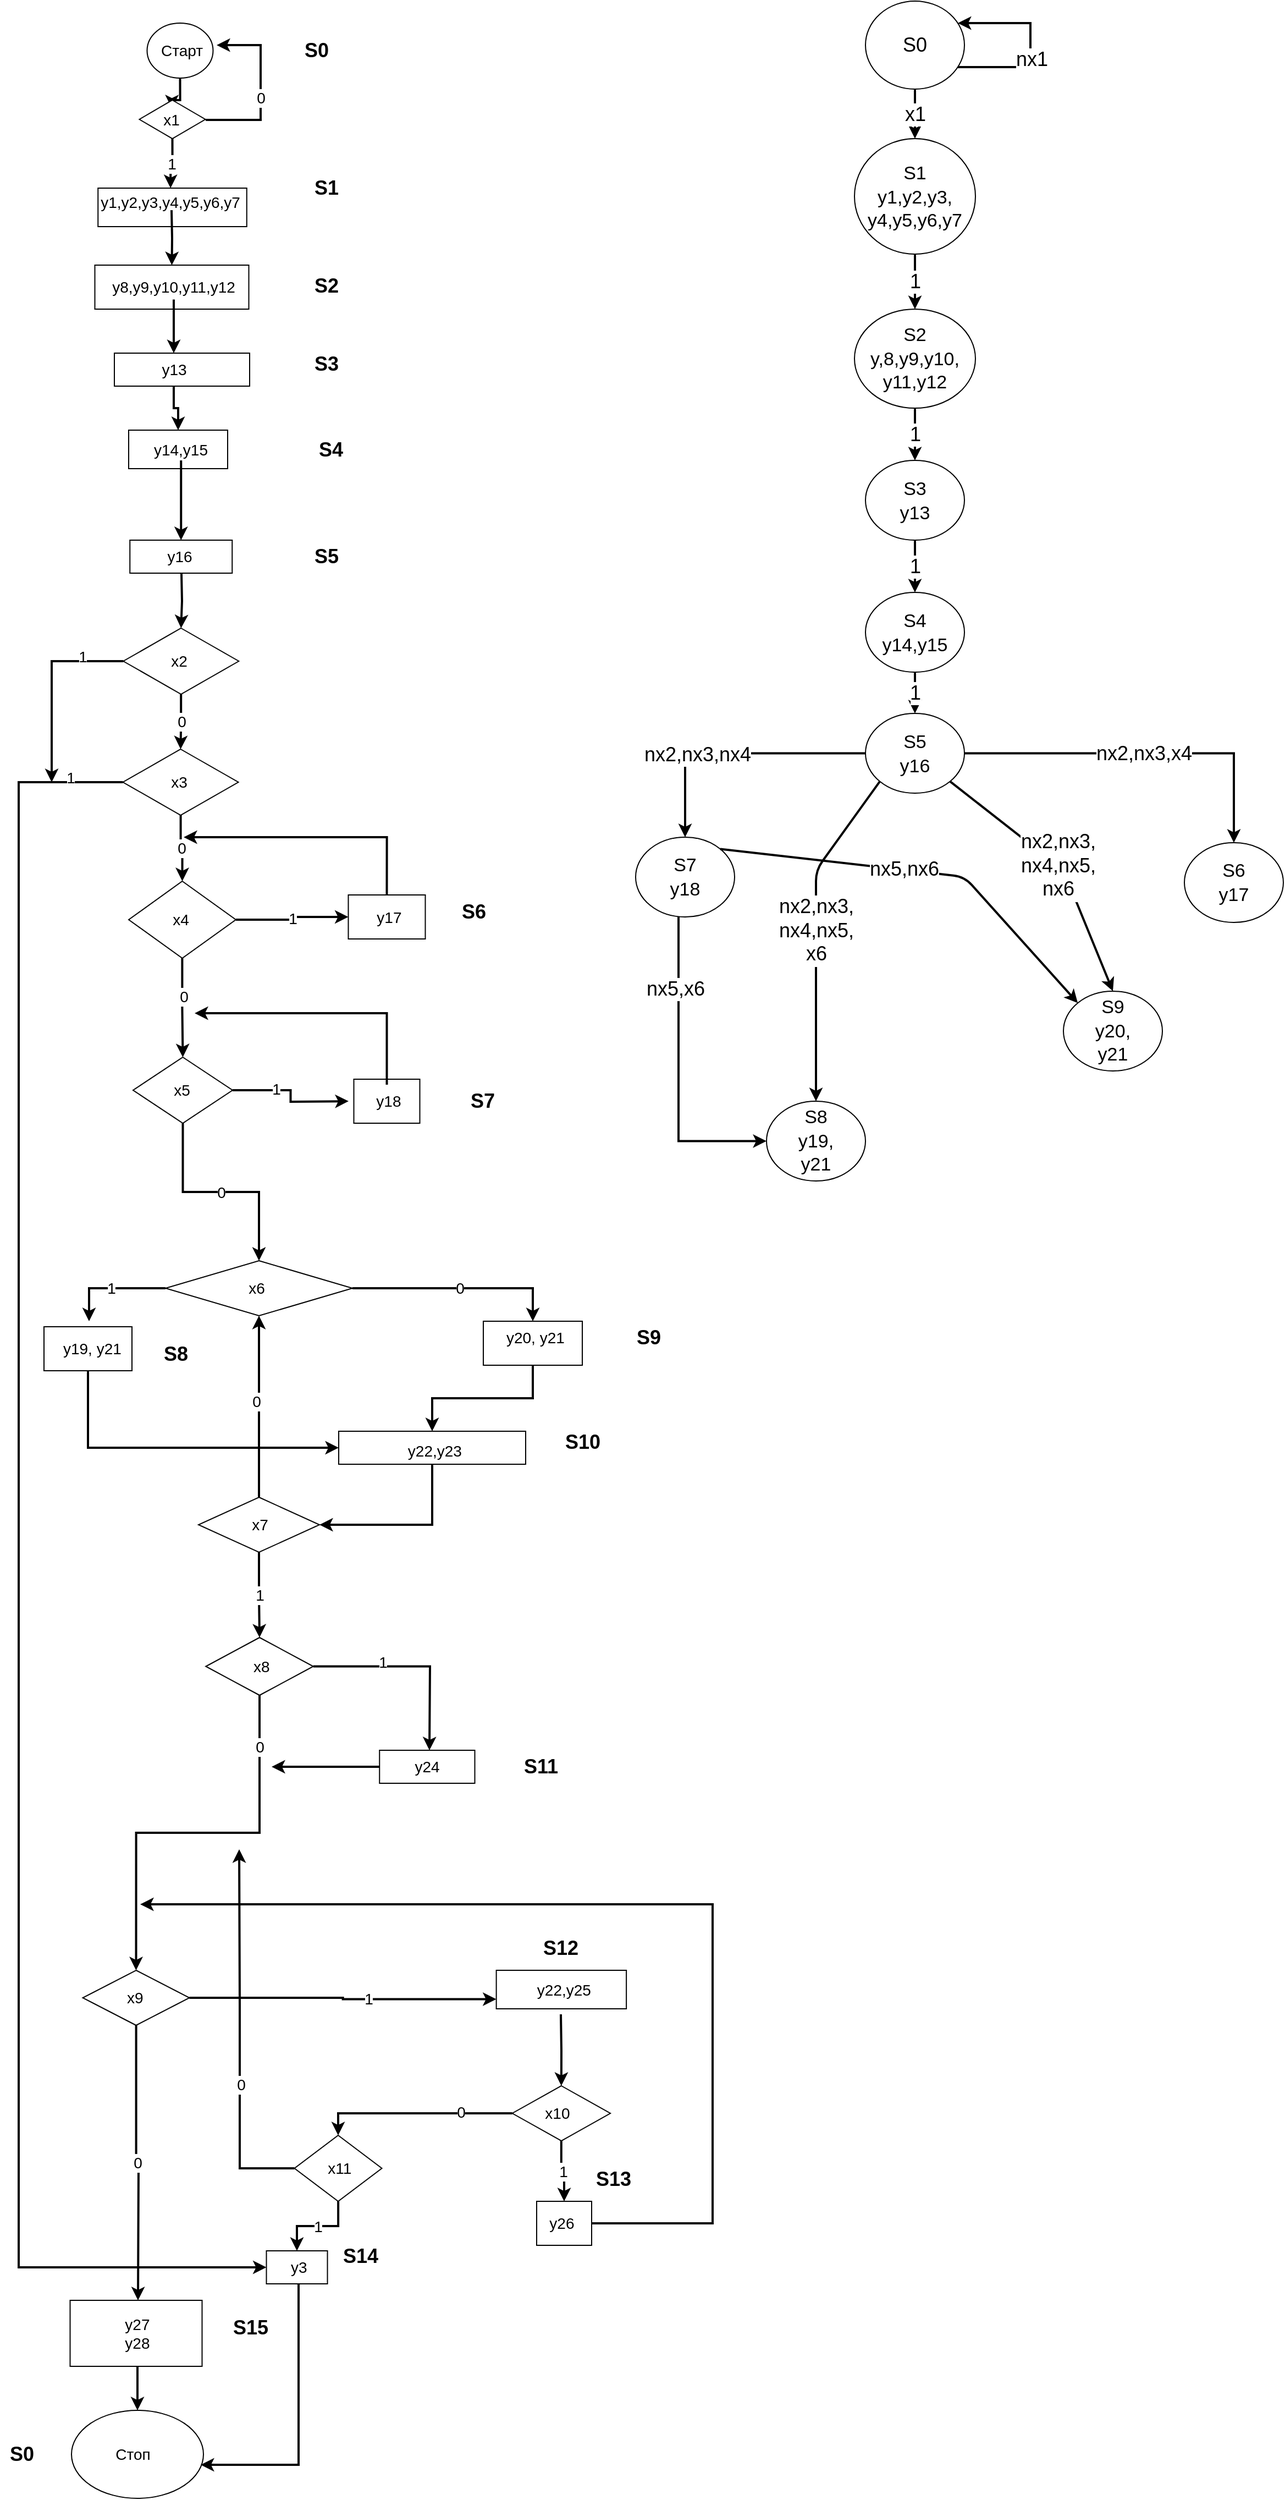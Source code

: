 <mxfile version="14.6.1" type="github">
  <diagram id="zbbxKpmFPXRotywaH2ZZ" name="Page-1">
    <mxGraphModel dx="211" dy="548" grid="1" gridSize="10" guides="1" tooltips="1" connect="1" arrows="1" fold="1" page="1" pageScale="1" pageWidth="827" pageHeight="1169" math="0" shadow="0">
      <root>
        <mxCell id="0" />
        <mxCell id="1" parent="0" />
        <mxCell id="GymtlJ1bWgmLlcIZqW-J-434" style="edgeStyle=orthogonalEdgeStyle;rounded=0;orthogonalLoop=1;jettySize=auto;html=1;entryX=0.5;entryY=0;entryDx=0;entryDy=0;fontSize=18;strokeWidth=2;" edge="1" parent="1" source="GymtlJ1bWgmLlcIZqW-J-256" target="GymtlJ1bWgmLlcIZqW-J-261">
          <mxGeometry relative="1" as="geometry" />
        </mxCell>
        <mxCell id="GymtlJ1bWgmLlcIZqW-J-256" value="" style="ellipse;whiteSpace=wrap;html=1;fontSize=14;" vertex="1" parent="1">
          <mxGeometry x="1166.75" y="20" width="60" height="50" as="geometry" />
        </mxCell>
        <mxCell id="GymtlJ1bWgmLlcIZqW-J-257" value="Старт" style="text;html=1;strokeColor=none;fillColor=none;align=center;verticalAlign=middle;whiteSpace=wrap;rounded=0;fontSize=14;" vertex="1" parent="1">
          <mxGeometry x="1170.25" y="37.5" width="57" height="15" as="geometry" />
        </mxCell>
        <mxCell id="GymtlJ1bWgmLlcIZqW-J-259" value="" style="rhombus;whiteSpace=wrap;html=1;fontSize=14;" vertex="1" parent="1">
          <mxGeometry x="1159.75" y="90" width="60" height="35" as="geometry" />
        </mxCell>
        <mxCell id="GymtlJ1bWgmLlcIZqW-J-385" style="edgeStyle=orthogonalEdgeStyle;rounded=0;orthogonalLoop=1;jettySize=auto;html=1;strokeWidth=2;fontSize=14;" edge="1" parent="1">
          <mxGeometry relative="1" as="geometry">
            <mxPoint x="1230" y="40" as="targetPoint" />
            <mxPoint x="1220" y="108" as="sourcePoint" />
            <Array as="points">
              <mxPoint x="1270" y="108" />
              <mxPoint x="1270" y="40" />
            </Array>
          </mxGeometry>
        </mxCell>
        <mxCell id="GymtlJ1bWgmLlcIZqW-J-387" value="0" style="edgeLabel;html=1;align=center;verticalAlign=middle;resizable=0;points=[];fontSize=14;" vertex="1" connectable="0" parent="GymtlJ1bWgmLlcIZqW-J-385">
          <mxGeometry x="-0.106" relative="1" as="geometry">
            <mxPoint as="offset" />
          </mxGeometry>
        </mxCell>
        <mxCell id="GymtlJ1bWgmLlcIZqW-J-386" value="1" style="edgeStyle=orthogonalEdgeStyle;rounded=0;orthogonalLoop=1;jettySize=auto;html=1;strokeWidth=2;exitX=0.5;exitY=1;exitDx=0;exitDy=0;fontSize=14;" edge="1" parent="1" source="GymtlJ1bWgmLlcIZqW-J-259" target="GymtlJ1bWgmLlcIZqW-J-263">
          <mxGeometry relative="1" as="geometry">
            <mxPoint x="1190" y="130" as="sourcePoint" />
          </mxGeometry>
        </mxCell>
        <mxCell id="GymtlJ1bWgmLlcIZqW-J-261" value="x1" style="text;html=1;strokeColor=none;fillColor=none;align=center;verticalAlign=middle;whiteSpace=wrap;rounded=0;fontSize=14;" vertex="1" parent="1">
          <mxGeometry x="1169.25" y="97.5" width="40" height="20" as="geometry" />
        </mxCell>
        <mxCell id="GymtlJ1bWgmLlcIZqW-J-262" value="" style="rounded=0;whiteSpace=wrap;html=1;fontSize=14;" vertex="1" parent="1">
          <mxGeometry x="1122.13" y="170" width="135.25" height="35" as="geometry" />
        </mxCell>
        <mxCell id="GymtlJ1bWgmLlcIZqW-J-389" style="edgeStyle=orthogonalEdgeStyle;rounded=0;orthogonalLoop=1;jettySize=auto;html=1;entryX=0.5;entryY=0;entryDx=0;entryDy=0;fontSize=14;strokeWidth=2;" edge="1" parent="1" target="GymtlJ1bWgmLlcIZqW-J-265">
          <mxGeometry relative="1" as="geometry">
            <mxPoint x="1189" y="190" as="sourcePoint" />
          </mxGeometry>
        </mxCell>
        <mxCell id="GymtlJ1bWgmLlcIZqW-J-263" value="y1,y2,y3,y4,y5,y6,y7" style="text;html=1;strokeColor=none;fillColor=none;align=center;verticalAlign=middle;whiteSpace=wrap;rounded=0;fontSize=14;" vertex="1" parent="1">
          <mxGeometry x="1129.13" y="170" width="118" height="25" as="geometry" />
        </mxCell>
        <mxCell id="GymtlJ1bWgmLlcIZqW-J-265" value="" style="rounded=0;whiteSpace=wrap;html=1;fontSize=14;" vertex="1" parent="1">
          <mxGeometry x="1119.25" y="240" width="140" height="40" as="geometry" />
        </mxCell>
        <mxCell id="GymtlJ1bWgmLlcIZqW-J-397" style="edgeStyle=orthogonalEdgeStyle;rounded=0;orthogonalLoop=1;jettySize=auto;html=1;entryX=0.5;entryY=0;entryDx=0;entryDy=0;fontSize=14;strokeWidth=2;" edge="1" parent="1" source="GymtlJ1bWgmLlcIZqW-J-266" target="GymtlJ1bWgmLlcIZqW-J-269">
          <mxGeometry relative="1" as="geometry" />
        </mxCell>
        <mxCell id="GymtlJ1bWgmLlcIZqW-J-266" value="y8,y9,y10,y11,y12" style="text;html=1;strokeColor=none;fillColor=none;align=center;verticalAlign=middle;whiteSpace=wrap;rounded=0;fontSize=14;" vertex="1" parent="1">
          <mxGeometry x="1141" y="248.75" width="100" height="22.5" as="geometry" />
        </mxCell>
        <mxCell id="GymtlJ1bWgmLlcIZqW-J-268" value="" style="rounded=0;whiteSpace=wrap;html=1;fontSize=14;" vertex="1" parent="1">
          <mxGeometry x="1137" y="320" width="123" height="30" as="geometry" />
        </mxCell>
        <mxCell id="GymtlJ1bWgmLlcIZqW-J-392" style="edgeStyle=orthogonalEdgeStyle;rounded=0;orthogonalLoop=1;jettySize=auto;html=1;entryX=0.5;entryY=0;entryDx=0;entryDy=0;fontSize=14;strokeWidth=2;exitX=0.5;exitY=1;exitDx=0;exitDy=0;" edge="1" parent="1" source="GymtlJ1bWgmLlcIZqW-J-269" target="GymtlJ1bWgmLlcIZqW-J-272">
          <mxGeometry relative="1" as="geometry" />
        </mxCell>
        <mxCell id="GymtlJ1bWgmLlcIZqW-J-269" value="y13" style="text;html=1;strokeColor=none;fillColor=none;align=center;verticalAlign=middle;whiteSpace=wrap;rounded=0;fontSize=14;" vertex="1" parent="1">
          <mxGeometry x="1147.75" y="320" width="86.5" height="30" as="geometry" />
        </mxCell>
        <mxCell id="GymtlJ1bWgmLlcIZqW-J-272" value="" style="rounded=0;whiteSpace=wrap;html=1;fontSize=14;" vertex="1" parent="1">
          <mxGeometry x="1150" y="390" width="90" height="35" as="geometry" />
        </mxCell>
        <mxCell id="GymtlJ1bWgmLlcIZqW-J-393" style="edgeStyle=orthogonalEdgeStyle;rounded=0;orthogonalLoop=1;jettySize=auto;html=1;entryX=0.5;entryY=0;entryDx=0;entryDy=0;fontSize=14;strokeWidth=2;" edge="1" parent="1" source="GymtlJ1bWgmLlcIZqW-J-274" target="GymtlJ1bWgmLlcIZqW-J-277">
          <mxGeometry relative="1" as="geometry" />
        </mxCell>
        <mxCell id="GymtlJ1bWgmLlcIZqW-J-274" value="y14,y15" style="text;html=1;strokeColor=none;fillColor=none;align=center;verticalAlign=middle;whiteSpace=wrap;rounded=0;fontSize=14;" vertex="1" parent="1">
          <mxGeometry x="1156.32" y="397.5" width="82.63" height="20" as="geometry" />
        </mxCell>
        <mxCell id="GymtlJ1bWgmLlcIZqW-J-277" value="" style="rounded=0;whiteSpace=wrap;html=1;fontSize=14;" vertex="1" parent="1">
          <mxGeometry x="1151.13" y="490" width="93" height="30" as="geometry" />
        </mxCell>
        <mxCell id="GymtlJ1bWgmLlcIZqW-J-395" style="edgeStyle=orthogonalEdgeStyle;rounded=0;orthogonalLoop=1;jettySize=auto;html=1;entryX=0.5;entryY=0;entryDx=0;entryDy=0;fontSize=14;strokeWidth=2;" edge="1" parent="1" target="GymtlJ1bWgmLlcIZqW-J-353">
          <mxGeometry relative="1" as="geometry">
            <mxPoint x="1198" y="520" as="sourcePoint" />
          </mxGeometry>
        </mxCell>
        <mxCell id="GymtlJ1bWgmLlcIZqW-J-278" value="y16" style="text;html=1;strokeColor=none;fillColor=none;align=center;verticalAlign=middle;whiteSpace=wrap;rounded=0;fontSize=14;" vertex="1" parent="1">
          <mxGeometry x="1164.88" y="495" width="62.88" height="20" as="geometry" />
        </mxCell>
        <mxCell id="GymtlJ1bWgmLlcIZqW-J-280" value="1" style="edgeStyle=orthogonalEdgeStyle;rounded=0;orthogonalLoop=1;jettySize=auto;html=1;exitX=1;exitY=0.5;exitDx=0;exitDy=0;entryX=0;entryY=0.5;entryDx=0;entryDy=0;strokeWidth=2;fontSize=14;" edge="1" parent="1" source="GymtlJ1bWgmLlcIZqW-J-282" target="GymtlJ1bWgmLlcIZqW-J-287">
          <mxGeometry relative="1" as="geometry" />
        </mxCell>
        <mxCell id="GymtlJ1bWgmLlcIZqW-J-281" style="edgeStyle=orthogonalEdgeStyle;rounded=0;orthogonalLoop=1;jettySize=auto;html=1;entryX=0.5;entryY=0;entryDx=0;entryDy=0;strokeWidth=2;fontSize=14;" edge="1" parent="1" source="GymtlJ1bWgmLlcIZqW-J-282" target="GymtlJ1bWgmLlcIZqW-J-291">
          <mxGeometry relative="1" as="geometry" />
        </mxCell>
        <mxCell id="GymtlJ1bWgmLlcIZqW-J-399" value="0" style="edgeLabel;html=1;align=center;verticalAlign=middle;resizable=0;points=[];fontSize=14;" vertex="1" connectable="0" parent="GymtlJ1bWgmLlcIZqW-J-281">
          <mxGeometry x="-0.237" y="1" relative="1" as="geometry">
            <mxPoint as="offset" />
          </mxGeometry>
        </mxCell>
        <mxCell id="GymtlJ1bWgmLlcIZqW-J-282" value="" style="rhombus;whiteSpace=wrap;html=1;fontSize=14;" vertex="1" parent="1">
          <mxGeometry x="1150.04" y="800" width="97.43" height="70" as="geometry" />
        </mxCell>
        <mxCell id="GymtlJ1bWgmLlcIZqW-J-283" value="x4" style="text;html=1;strokeColor=none;fillColor=none;align=center;verticalAlign=middle;whiteSpace=wrap;rounded=0;fontSize=14;" vertex="1" parent="1">
          <mxGeometry x="1168.56" y="817.5" width="57.37" height="35" as="geometry" />
        </mxCell>
        <mxCell id="GymtlJ1bWgmLlcIZqW-J-406" style="edgeStyle=orthogonalEdgeStyle;rounded=0;orthogonalLoop=1;jettySize=auto;html=1;fontSize=14;strokeWidth=2;exitX=0.5;exitY=0;exitDx=0;exitDy=0;" edge="1" parent="1" source="GymtlJ1bWgmLlcIZqW-J-287">
          <mxGeometry relative="1" as="geometry">
            <mxPoint x="1200" y="760" as="targetPoint" />
            <Array as="points">
              <mxPoint x="1385" y="760" />
            </Array>
          </mxGeometry>
        </mxCell>
        <mxCell id="GymtlJ1bWgmLlcIZqW-J-287" value="" style="rounded=0;whiteSpace=wrap;html=1;fontSize=14;" vertex="1" parent="1">
          <mxGeometry x="1349.75" y="812.5" width="70" height="40" as="geometry" />
        </mxCell>
        <mxCell id="GymtlJ1bWgmLlcIZqW-J-288" value="&amp;nbsp;y17" style="text;html=1;strokeColor=none;fillColor=none;align=center;verticalAlign=middle;whiteSpace=wrap;rounded=0;fontSize=14;" vertex="1" parent="1">
          <mxGeometry x="1354.75" y="817.5" width="60" height="30" as="geometry" />
        </mxCell>
        <mxCell id="GymtlJ1bWgmLlcIZqW-J-290" value="0" style="edgeStyle=orthogonalEdgeStyle;rounded=0;orthogonalLoop=1;jettySize=auto;html=1;entryX=0.5;entryY=0;entryDx=0;entryDy=0;strokeWidth=2;fontSize=14;" edge="1" parent="1" source="GymtlJ1bWgmLlcIZqW-J-291" target="GymtlJ1bWgmLlcIZqW-J-308">
          <mxGeometry relative="1" as="geometry" />
        </mxCell>
        <mxCell id="GymtlJ1bWgmLlcIZqW-J-412" style="edgeStyle=orthogonalEdgeStyle;rounded=0;orthogonalLoop=1;jettySize=auto;html=1;fontSize=14;strokeWidth=2;" edge="1" parent="1" source="GymtlJ1bWgmLlcIZqW-J-291">
          <mxGeometry relative="1" as="geometry">
            <mxPoint x="1350" y="1000" as="targetPoint" />
          </mxGeometry>
        </mxCell>
        <mxCell id="GymtlJ1bWgmLlcIZqW-J-413" value="1" style="edgeLabel;html=1;align=center;verticalAlign=middle;resizable=0;points=[];fontSize=14;" vertex="1" connectable="0" parent="GymtlJ1bWgmLlcIZqW-J-412">
          <mxGeometry x="-0.316" y="1" relative="1" as="geometry">
            <mxPoint as="offset" />
          </mxGeometry>
        </mxCell>
        <mxCell id="GymtlJ1bWgmLlcIZqW-J-291" value="" style="rhombus;whiteSpace=wrap;html=1;fontSize=14;" vertex="1" parent="1">
          <mxGeometry x="1154" y="960" width="90.5" height="60" as="geometry" />
        </mxCell>
        <mxCell id="GymtlJ1bWgmLlcIZqW-J-292" value="x5" style="text;html=1;strokeColor=none;fillColor=none;align=center;verticalAlign=middle;whiteSpace=wrap;rounded=0;fontSize=14;" vertex="1" parent="1">
          <mxGeometry x="1173.25" y="972.5" width="51" height="35" as="geometry" />
        </mxCell>
        <mxCell id="GymtlJ1bWgmLlcIZqW-J-294" value="" style="rounded=0;whiteSpace=wrap;html=1;fontSize=14;" vertex="1" parent="1">
          <mxGeometry x="1354.75" y="980" width="60" height="40" as="geometry" />
        </mxCell>
        <mxCell id="GymtlJ1bWgmLlcIZqW-J-411" style="edgeStyle=orthogonalEdgeStyle;rounded=0;orthogonalLoop=1;jettySize=auto;html=1;fontSize=14;strokeWidth=2;" edge="1" parent="1" source="GymtlJ1bWgmLlcIZqW-J-295">
          <mxGeometry relative="1" as="geometry">
            <mxPoint x="1210" y="920" as="targetPoint" />
            <Array as="points">
              <mxPoint x="1385" y="920" />
            </Array>
          </mxGeometry>
        </mxCell>
        <mxCell id="GymtlJ1bWgmLlcIZqW-J-295" value="&amp;nbsp;y18" style="text;html=1;strokeColor=none;fillColor=none;align=center;verticalAlign=middle;whiteSpace=wrap;rounded=0;fontSize=14;" vertex="1" parent="1">
          <mxGeometry x="1365.32" y="985" width="38.87" height="30" as="geometry" />
        </mxCell>
        <mxCell id="GymtlJ1bWgmLlcIZqW-J-297" value="" style="rounded=0;whiteSpace=wrap;html=1;fontSize=14;" vertex="1" parent="1">
          <mxGeometry x="1073" y="1205" width="80" height="40" as="geometry" />
        </mxCell>
        <mxCell id="GymtlJ1bWgmLlcIZqW-J-298" style="edgeStyle=orthogonalEdgeStyle;rounded=0;orthogonalLoop=1;jettySize=auto;html=1;entryX=0;entryY=0.5;entryDx=0;entryDy=0;strokeWidth=2;fontSize=14;exitX=0.5;exitY=1;exitDx=0;exitDy=0;" edge="1" parent="1" source="GymtlJ1bWgmLlcIZqW-J-297" target="GymtlJ1bWgmLlcIZqW-J-358">
          <mxGeometry relative="1" as="geometry">
            <mxPoint x="1172.5" y="1235" as="sourcePoint" />
            <Array as="points">
              <mxPoint x="1113" y="1315" />
            </Array>
          </mxGeometry>
        </mxCell>
        <mxCell id="GymtlJ1bWgmLlcIZqW-J-299" value="&amp;nbsp;y19, y21" style="text;html=1;strokeColor=none;fillColor=none;align=center;verticalAlign=middle;whiteSpace=wrap;rounded=0;fontSize=14;" vertex="1" parent="1">
          <mxGeometry x="1082.5" y="1210" width="64" height="30" as="geometry" />
        </mxCell>
        <mxCell id="GymtlJ1bWgmLlcIZqW-J-300" value="1" style="edgeStyle=orthogonalEdgeStyle;rounded=0;orthogonalLoop=1;jettySize=auto;html=1;entryX=0.5;entryY=0;entryDx=0;entryDy=0;strokeWidth=2;fontSize=14;" edge="1" parent="1" source="GymtlJ1bWgmLlcIZqW-J-301" target="GymtlJ1bWgmLlcIZqW-J-315">
          <mxGeometry relative="1" as="geometry" />
        </mxCell>
        <mxCell id="GymtlJ1bWgmLlcIZqW-J-301" value="" style="rhombus;whiteSpace=wrap;html=1;fontSize=14;" vertex="1" parent="1">
          <mxGeometry x="1213.5" y="1360" width="110" height="50" as="geometry" />
        </mxCell>
        <mxCell id="GymtlJ1bWgmLlcIZqW-J-302" style="edgeStyle=orthogonalEdgeStyle;rounded=0;orthogonalLoop=1;jettySize=auto;html=1;entryX=0.5;entryY=1;entryDx=0;entryDy=0;strokeWidth=2;exitX=0.5;exitY=0;exitDx=0;exitDy=0;fontSize=14;" edge="1" parent="1" source="GymtlJ1bWgmLlcIZqW-J-301" target="GymtlJ1bWgmLlcIZqW-J-308">
          <mxGeometry relative="1" as="geometry">
            <Array as="points">
              <mxPoint x="1269" y="1240" />
              <mxPoint x="1269" y="1240" />
            </Array>
          </mxGeometry>
        </mxCell>
        <mxCell id="GymtlJ1bWgmLlcIZqW-J-402" value="0" style="edgeLabel;html=1;align=center;verticalAlign=middle;resizable=0;points=[];fontSize=14;" vertex="1" connectable="0" parent="GymtlJ1bWgmLlcIZqW-J-302">
          <mxGeometry x="0.052" y="3" relative="1" as="geometry">
            <mxPoint as="offset" />
          </mxGeometry>
        </mxCell>
        <mxCell id="GymtlJ1bWgmLlcIZqW-J-303" value="x7" style="text;html=1;strokeColor=none;fillColor=none;align=center;verticalAlign=middle;whiteSpace=wrap;rounded=0;fontSize=14;rotation=0;" vertex="1" parent="1">
          <mxGeometry x="1227.76" y="1375" width="82.5" height="20" as="geometry" />
        </mxCell>
        <mxCell id="GymtlJ1bWgmLlcIZqW-J-306" value="0" style="edgeStyle=orthogonalEdgeStyle;rounded=0;orthogonalLoop=1;jettySize=auto;html=1;strokeWidth=2;fontSize=14;entryX=0.5;entryY=0;entryDx=0;entryDy=0;" edge="1" parent="1" source="GymtlJ1bWgmLlcIZqW-J-308" target="GymtlJ1bWgmLlcIZqW-J-311">
          <mxGeometry relative="1" as="geometry">
            <mxPoint x="1432.5" y="1200" as="targetPoint" />
            <Array as="points">
              <mxPoint x="1517.5" y="1170" />
            </Array>
          </mxGeometry>
        </mxCell>
        <mxCell id="GymtlJ1bWgmLlcIZqW-J-307" value="1" style="edgeStyle=orthogonalEdgeStyle;rounded=0;orthogonalLoop=1;jettySize=auto;html=1;strokeWidth=2;fontSize=14;" edge="1" parent="1" source="GymtlJ1bWgmLlcIZqW-J-308">
          <mxGeometry relative="1" as="geometry">
            <mxPoint x="1114" y="1200" as="targetPoint" />
            <Array as="points">
              <mxPoint x="1113.5" y="1170" />
            </Array>
          </mxGeometry>
        </mxCell>
        <mxCell id="GymtlJ1bWgmLlcIZqW-J-308" value="" style="rhombus;whiteSpace=wrap;html=1;fontSize=14;" vertex="1" parent="1">
          <mxGeometry x="1183.5" y="1145" width="170" height="50" as="geometry" />
        </mxCell>
        <mxCell id="GymtlJ1bWgmLlcIZqW-J-309" value="x6" style="text;html=1;strokeColor=none;fillColor=none;align=center;verticalAlign=middle;whiteSpace=wrap;rounded=0;fontSize=14;" vertex="1" parent="1">
          <mxGeometry x="1216.75" y="1160" width="99" height="20" as="geometry" />
        </mxCell>
        <mxCell id="GymtlJ1bWgmLlcIZqW-J-310" style="edgeStyle=orthogonalEdgeStyle;rounded=0;orthogonalLoop=1;jettySize=auto;html=1;entryX=0.5;entryY=0;entryDx=0;entryDy=0;strokeWidth=2;fontSize=14;" edge="1" parent="1" source="GymtlJ1bWgmLlcIZqW-J-311" target="GymtlJ1bWgmLlcIZqW-J-358">
          <mxGeometry relative="1" as="geometry" />
        </mxCell>
        <mxCell id="GymtlJ1bWgmLlcIZqW-J-311" value="" style="rounded=0;whiteSpace=wrap;html=1;fontSize=14;" vertex="1" parent="1">
          <mxGeometry x="1472.5" y="1200" width="90" height="40" as="geometry" />
        </mxCell>
        <mxCell id="GymtlJ1bWgmLlcIZqW-J-312" value="&amp;nbsp;y20, y21" style="text;html=1;strokeColor=none;fillColor=none;align=center;verticalAlign=middle;whiteSpace=wrap;rounded=0;fontSize=14;" vertex="1" parent="1">
          <mxGeometry x="1464.75" y="1200" width="106.25" height="30" as="geometry" />
        </mxCell>
        <mxCell id="GymtlJ1bWgmLlcIZqW-J-313" style="edgeStyle=orthogonalEdgeStyle;rounded=0;orthogonalLoop=1;jettySize=auto;html=1;strokeWidth=2;fontSize=14;" edge="1" parent="1" source="GymtlJ1bWgmLlcIZqW-J-315">
          <mxGeometry relative="1" as="geometry">
            <mxPoint x="1423.5" y="1590" as="targetPoint" />
          </mxGeometry>
        </mxCell>
        <mxCell id="GymtlJ1bWgmLlcIZqW-J-400" value="1" style="edgeLabel;html=1;align=center;verticalAlign=middle;resizable=0;points=[];fontSize=14;" vertex="1" connectable="0" parent="GymtlJ1bWgmLlcIZqW-J-313">
          <mxGeometry x="-0.307" y="4" relative="1" as="geometry">
            <mxPoint as="offset" />
          </mxGeometry>
        </mxCell>
        <mxCell id="GymtlJ1bWgmLlcIZqW-J-314" style="edgeStyle=orthogonalEdgeStyle;rounded=0;orthogonalLoop=1;jettySize=auto;html=1;entryX=0.5;entryY=0;entryDx=0;entryDy=0;strokeWidth=2;fontSize=14;exitX=0.5;exitY=1;exitDx=0;exitDy=0;" edge="1" parent="1" source="GymtlJ1bWgmLlcIZqW-J-315" target="GymtlJ1bWgmLlcIZqW-J-321">
          <mxGeometry relative="1" as="geometry">
            <mxPoint x="1261.5" y="1620" as="sourcePoint" />
          </mxGeometry>
        </mxCell>
        <mxCell id="GymtlJ1bWgmLlcIZqW-J-401" value="0" style="edgeLabel;html=1;align=center;verticalAlign=middle;resizable=0;points=[];fontSize=14;" vertex="1" connectable="0" parent="GymtlJ1bWgmLlcIZqW-J-314">
          <mxGeometry x="-0.744" relative="1" as="geometry">
            <mxPoint as="offset" />
          </mxGeometry>
        </mxCell>
        <mxCell id="GymtlJ1bWgmLlcIZqW-J-315" value="" style="rhombus;whiteSpace=wrap;html=1;fontSize=14;" vertex="1" parent="1">
          <mxGeometry x="1220.14" y="1487.5" width="97.74" height="52.5" as="geometry" />
        </mxCell>
        <mxCell id="GymtlJ1bWgmLlcIZqW-J-316" value="&amp;nbsp;x8" style="text;html=1;strokeColor=none;fillColor=none;align=center;verticalAlign=middle;whiteSpace=wrap;rounded=0;fontSize=14;" vertex="1" parent="1">
          <mxGeometry x="1236.5" y="1501.25" width="64" height="25" as="geometry" />
        </mxCell>
        <mxCell id="GymtlJ1bWgmLlcIZqW-J-414" style="edgeStyle=orthogonalEdgeStyle;rounded=0;orthogonalLoop=1;jettySize=auto;html=1;fontSize=14;strokeWidth=2;" edge="1" parent="1" source="GymtlJ1bWgmLlcIZqW-J-317">
          <mxGeometry relative="1" as="geometry">
            <mxPoint x="1280" y="1605" as="targetPoint" />
          </mxGeometry>
        </mxCell>
        <mxCell id="GymtlJ1bWgmLlcIZqW-J-317" value="" style="rounded=0;whiteSpace=wrap;html=1;fontSize=14;" vertex="1" parent="1">
          <mxGeometry x="1378.12" y="1590" width="86.63" height="30" as="geometry" />
        </mxCell>
        <mxCell id="GymtlJ1bWgmLlcIZqW-J-319" value="y24" style="text;html=1;strokeColor=none;fillColor=none;align=center;verticalAlign=middle;whiteSpace=wrap;rounded=0;fontSize=14;" vertex="1" parent="1">
          <mxGeometry x="1391.18" y="1595" width="60.5" height="20" as="geometry" />
        </mxCell>
        <mxCell id="GymtlJ1bWgmLlcIZqW-J-320" value="0" style="edgeStyle=orthogonalEdgeStyle;rounded=0;orthogonalLoop=1;jettySize=auto;html=1;strokeWidth=2;fontSize=14;" edge="1" parent="1" source="GymtlJ1bWgmLlcIZqW-J-321">
          <mxGeometry relative="1" as="geometry">
            <mxPoint x="1158.5" y="2090" as="targetPoint" />
          </mxGeometry>
        </mxCell>
        <mxCell id="GymtlJ1bWgmLlcIZqW-J-321" value="" style="rhombus;whiteSpace=wrap;html=1;fontSize=14;" vertex="1" parent="1">
          <mxGeometry x="1108.25" y="1790" width="97" height="50" as="geometry" />
        </mxCell>
        <mxCell id="GymtlJ1bWgmLlcIZqW-J-322" style="edgeStyle=orthogonalEdgeStyle;rounded=0;orthogonalLoop=1;jettySize=auto;html=1;entryX=0;entryY=0.75;entryDx=0;entryDy=0;strokeWidth=2;fontSize=14;exitX=1;exitY=0.5;exitDx=0;exitDy=0;" edge="1" parent="1" source="GymtlJ1bWgmLlcIZqW-J-321" target="GymtlJ1bWgmLlcIZqW-J-324">
          <mxGeometry relative="1" as="geometry" />
        </mxCell>
        <mxCell id="GymtlJ1bWgmLlcIZqW-J-407" value="1" style="edgeLabel;html=1;align=center;verticalAlign=middle;resizable=0;points=[];fontSize=14;" vertex="1" connectable="0" parent="GymtlJ1bWgmLlcIZqW-J-322">
          <mxGeometry x="0.167" y="1" relative="1" as="geometry">
            <mxPoint as="offset" />
          </mxGeometry>
        </mxCell>
        <mxCell id="GymtlJ1bWgmLlcIZqW-J-323" value="&amp;nbsp;x9" style="text;html=1;strokeColor=none;fillColor=none;align=center;verticalAlign=middle;whiteSpace=wrap;rounded=0;fontSize=14;" vertex="1" parent="1">
          <mxGeometry x="1130.5" y="1800" width="46.12" height="30" as="geometry" />
        </mxCell>
        <mxCell id="GymtlJ1bWgmLlcIZqW-J-324" value="" style="rounded=0;whiteSpace=wrap;html=1;fontSize=14;" vertex="1" parent="1">
          <mxGeometry x="1484.32" y="1790" width="118.25" height="35" as="geometry" />
        </mxCell>
        <mxCell id="GymtlJ1bWgmLlcIZqW-J-415" style="edgeStyle=orthogonalEdgeStyle;rounded=0;orthogonalLoop=1;jettySize=auto;html=1;entryX=0.5;entryY=0;entryDx=0;entryDy=0;fontSize=14;strokeWidth=2;" edge="1" parent="1" target="GymtlJ1bWgmLlcIZqW-J-365">
          <mxGeometry relative="1" as="geometry">
            <mxPoint x="1543" y="1830" as="sourcePoint" />
          </mxGeometry>
        </mxCell>
        <mxCell id="GymtlJ1bWgmLlcIZqW-J-326" value="&amp;nbsp;y22,y25" style="text;html=1;strokeColor=none;fillColor=none;align=center;verticalAlign=middle;whiteSpace=wrap;rounded=0;fontSize=14;" vertex="1" parent="1">
          <mxGeometry x="1503.69" y="1797.5" width="79.5" height="20" as="geometry" />
        </mxCell>
        <mxCell id="GymtlJ1bWgmLlcIZqW-J-327" style="edgeStyle=orthogonalEdgeStyle;rounded=0;orthogonalLoop=1;jettySize=auto;html=1;entryX=0.5;entryY=0;entryDx=0;entryDy=0;strokeWidth=2;fontSize=14;" edge="1" parent="1" source="GymtlJ1bWgmLlcIZqW-J-328" target="GymtlJ1bWgmLlcIZqW-J-330">
          <mxGeometry relative="1" as="geometry">
            <Array as="points">
              <mxPoint x="1158.5" y="2170" />
            </Array>
          </mxGeometry>
        </mxCell>
        <mxCell id="GymtlJ1bWgmLlcIZqW-J-328" value="" style="rounded=0;whiteSpace=wrap;html=1;fontSize=14;" vertex="1" parent="1">
          <mxGeometry x="1096.75" y="2090" width="120" height="60" as="geometry" />
        </mxCell>
        <mxCell id="GymtlJ1bWgmLlcIZqW-J-329" value="&amp;nbsp;y27&lt;br style=&quot;font-size: 14px;&quot;&gt;&amp;nbsp;y28" style="text;html=1;strokeColor=none;fillColor=none;align=center;verticalAlign=middle;whiteSpace=wrap;rounded=0;fontSize=14;" vertex="1" parent="1">
          <mxGeometry x="1100.5" y="2105" width="110" height="30" as="geometry" />
        </mxCell>
        <mxCell id="GymtlJ1bWgmLlcIZqW-J-330" value="" style="ellipse;whiteSpace=wrap;html=1;fontSize=14;" vertex="1" parent="1">
          <mxGeometry x="1098" y="2190" width="120" height="80" as="geometry" />
        </mxCell>
        <mxCell id="GymtlJ1bWgmLlcIZqW-J-331" value="Стоп" style="text;html=1;strokeColor=none;fillColor=none;align=center;verticalAlign=middle;whiteSpace=wrap;rounded=0;fontSize=14;" vertex="1" parent="1">
          <mxGeometry x="1119.25" y="2220" width="70" height="20" as="geometry" />
        </mxCell>
        <mxCell id="GymtlJ1bWgmLlcIZqW-J-352" style="edgeStyle=orthogonalEdgeStyle;rounded=0;orthogonalLoop=1;jettySize=auto;html=1;strokeWidth=2;fontSize=14;" edge="1" parent="1" source="GymtlJ1bWgmLlcIZqW-J-353">
          <mxGeometry relative="1" as="geometry">
            <mxPoint x="1080" y="710" as="targetPoint" />
            <Array as="points">
              <mxPoint x="1080" y="600" />
              <mxPoint x="1080" y="710" />
            </Array>
          </mxGeometry>
        </mxCell>
        <mxCell id="GymtlJ1bWgmLlcIZqW-J-394" value="1" style="edgeLabel;html=1;align=center;verticalAlign=middle;resizable=0;points=[];fontSize=14;" vertex="1" connectable="0" parent="GymtlJ1bWgmLlcIZqW-J-352">
          <mxGeometry x="-0.57" y="-4" relative="1" as="geometry">
            <mxPoint as="offset" />
          </mxGeometry>
        </mxCell>
        <mxCell id="GymtlJ1bWgmLlcIZqW-J-398" value="0" style="edgeStyle=orthogonalEdgeStyle;rounded=0;orthogonalLoop=1;jettySize=auto;html=1;entryX=0.5;entryY=0;entryDx=0;entryDy=0;fontSize=14;strokeWidth=2;" edge="1" parent="1" source="GymtlJ1bWgmLlcIZqW-J-353" target="GymtlJ1bWgmLlcIZqW-J-356">
          <mxGeometry relative="1" as="geometry" />
        </mxCell>
        <mxCell id="GymtlJ1bWgmLlcIZqW-J-353" value="" style="rhombus;whiteSpace=wrap;html=1;fontSize=14;" vertex="1" parent="1">
          <mxGeometry x="1145.13" y="570" width="105" height="60" as="geometry" />
        </mxCell>
        <mxCell id="GymtlJ1bWgmLlcIZqW-J-354" value="x2" style="text;html=1;strokeColor=none;fillColor=none;align=center;verticalAlign=middle;whiteSpace=wrap;rounded=0;fontSize=14;" vertex="1" parent="1">
          <mxGeometry x="1165.13" y="590" width="62.25" height="20" as="geometry" />
        </mxCell>
        <mxCell id="GymtlJ1bWgmLlcIZqW-J-355" style="edgeStyle=orthogonalEdgeStyle;rounded=0;orthogonalLoop=1;jettySize=auto;html=1;strokeWidth=2;fontSize=14;exitX=0;exitY=0.5;exitDx=0;exitDy=0;entryX=0;entryY=0.5;entryDx=0;entryDy=0;" edge="1" parent="1" source="GymtlJ1bWgmLlcIZqW-J-356" target="GymtlJ1bWgmLlcIZqW-J-375">
          <mxGeometry relative="1" as="geometry">
            <mxPoint x="1240" y="2060" as="targetPoint" />
            <Array as="points">
              <mxPoint x="1050" y="710" />
              <mxPoint x="1050" y="2060" />
            </Array>
            <mxPoint x="1140" y="680" as="sourcePoint" />
          </mxGeometry>
        </mxCell>
        <mxCell id="GymtlJ1bWgmLlcIZqW-J-403" value="1" style="edgeLabel;html=1;align=center;verticalAlign=middle;resizable=0;points=[];fontSize=14;" vertex="1" connectable="0" parent="GymtlJ1bWgmLlcIZqW-J-355">
          <mxGeometry x="-0.942" y="-4" relative="1" as="geometry">
            <mxPoint as="offset" />
          </mxGeometry>
        </mxCell>
        <mxCell id="GymtlJ1bWgmLlcIZqW-J-404" value="0" style="edgeStyle=orthogonalEdgeStyle;rounded=0;orthogonalLoop=1;jettySize=auto;html=1;entryX=0.5;entryY=0;entryDx=0;entryDy=0;fontSize=14;strokeWidth=2;" edge="1" parent="1" source="GymtlJ1bWgmLlcIZqW-J-356" target="GymtlJ1bWgmLlcIZqW-J-282">
          <mxGeometry relative="1" as="geometry" />
        </mxCell>
        <mxCell id="GymtlJ1bWgmLlcIZqW-J-356" value="" style="rhombus;whiteSpace=wrap;html=1;fontSize=14;" vertex="1" parent="1">
          <mxGeometry x="1144.75" y="680" width="105" height="60" as="geometry" />
        </mxCell>
        <mxCell id="GymtlJ1bWgmLlcIZqW-J-357" value="x3" style="text;html=1;strokeColor=none;fillColor=none;align=center;verticalAlign=middle;whiteSpace=wrap;rounded=0;fontSize=14;" vertex="1" parent="1">
          <mxGeometry x="1163.5" y="700" width="63.5" height="20" as="geometry" />
        </mxCell>
        <mxCell id="GymtlJ1bWgmLlcIZqW-J-358" value="" style="rounded=0;whiteSpace=wrap;html=1;fontSize=14;" vertex="1" parent="1">
          <mxGeometry x="1341" y="1300" width="170" height="30" as="geometry" />
        </mxCell>
        <mxCell id="GymtlJ1bWgmLlcIZqW-J-359" style="edgeStyle=orthogonalEdgeStyle;rounded=0;orthogonalLoop=1;jettySize=auto;html=1;strokeWidth=2;entryX=1;entryY=0.5;entryDx=0;entryDy=0;fontSize=14;exitX=0.5;exitY=1;exitDx=0;exitDy=0;" edge="1" parent="1" source="GymtlJ1bWgmLlcIZqW-J-358" target="GymtlJ1bWgmLlcIZqW-J-301">
          <mxGeometry relative="1" as="geometry">
            <mxPoint x="1343.5" y="1400" as="targetPoint" />
            <Array as="points">
              <mxPoint x="1426" y="1385" />
            </Array>
          </mxGeometry>
        </mxCell>
        <mxCell id="GymtlJ1bWgmLlcIZqW-J-360" value="&lt;span style=&quot;font-size: 14px&quot;&gt;&amp;nbsp;y22,&lt;/span&gt;&lt;span style=&quot;font-size: 14px&quot;&gt;y23&lt;/span&gt;" style="text;html=1;strokeColor=none;fillColor=none;align=center;verticalAlign=middle;whiteSpace=wrap;rounded=0;fontSize=14;" vertex="1" parent="1">
          <mxGeometry x="1349.75" y="1305" width="152.5" height="25" as="geometry" />
        </mxCell>
        <mxCell id="GymtlJ1bWgmLlcIZqW-J-363" value="1" style="edgeStyle=orthogonalEdgeStyle;rounded=0;orthogonalLoop=1;jettySize=auto;html=1;entryX=0.5;entryY=0;entryDx=0;entryDy=0;strokeWidth=2;fontSize=14;" edge="1" parent="1" source="GymtlJ1bWgmLlcIZqW-J-365" target="GymtlJ1bWgmLlcIZqW-J-367">
          <mxGeometry relative="1" as="geometry" />
        </mxCell>
        <mxCell id="GymtlJ1bWgmLlcIZqW-J-364" style="edgeStyle=orthogonalEdgeStyle;rounded=0;orthogonalLoop=1;jettySize=auto;html=1;entryX=0.5;entryY=0;entryDx=0;entryDy=0;strokeWidth=2;fontSize=14;" edge="1" parent="1" source="GymtlJ1bWgmLlcIZqW-J-365" target="GymtlJ1bWgmLlcIZqW-J-371">
          <mxGeometry relative="1" as="geometry" />
        </mxCell>
        <mxCell id="GymtlJ1bWgmLlcIZqW-J-410" value="0" style="edgeLabel;html=1;align=center;verticalAlign=middle;resizable=0;points=[];fontSize=14;" vertex="1" connectable="0" parent="GymtlJ1bWgmLlcIZqW-J-364">
          <mxGeometry x="-0.47" y="-1" relative="1" as="geometry">
            <mxPoint as="offset" />
          </mxGeometry>
        </mxCell>
        <mxCell id="GymtlJ1bWgmLlcIZqW-J-365" value="" style="rhombus;whiteSpace=wrap;html=1;fontSize=14;" vertex="1" parent="1">
          <mxGeometry x="1498.85" y="1895" width="89.18" height="50" as="geometry" />
        </mxCell>
        <mxCell id="GymtlJ1bWgmLlcIZqW-J-366" value="&amp;nbsp;x10" style="text;html=1;strokeColor=none;fillColor=none;align=center;verticalAlign=middle;whiteSpace=wrap;rounded=0;fontSize=14;" vertex="1" parent="1">
          <mxGeometry x="1505.32" y="1906.25" width="65.68" height="27.5" as="geometry" />
        </mxCell>
        <mxCell id="GymtlJ1bWgmLlcIZqW-J-367" value="" style="rounded=0;whiteSpace=wrap;html=1;fontSize=14;" vertex="1" parent="1">
          <mxGeometry x="1521" y="2000" width="50" height="40" as="geometry" />
        </mxCell>
        <mxCell id="GymtlJ1bWgmLlcIZqW-J-368" style="edgeStyle=orthogonalEdgeStyle;rounded=0;orthogonalLoop=1;jettySize=auto;html=1;strokeWidth=2;fontSize=14;exitX=1;exitY=0.5;exitDx=0;exitDy=0;" edge="1" parent="1" source="GymtlJ1bWgmLlcIZqW-J-367">
          <mxGeometry relative="1" as="geometry">
            <mxPoint x="1160.5" y="1730" as="targetPoint" />
            <Array as="points">
              <mxPoint x="1681" y="2020" />
              <mxPoint x="1681" y="1730" />
            </Array>
            <mxPoint x="1630" y="2020" as="sourcePoint" />
          </mxGeometry>
        </mxCell>
        <mxCell id="GymtlJ1bWgmLlcIZqW-J-369" value="&amp;nbsp;y26" style="text;html=1;strokeColor=none;fillColor=none;align=center;verticalAlign=middle;whiteSpace=wrap;rounded=0;fontSize=14;" vertex="1" parent="1">
          <mxGeometry x="1512.97" y="2010" width="58.03" height="20" as="geometry" />
        </mxCell>
        <mxCell id="GymtlJ1bWgmLlcIZqW-J-370" value="1" style="edgeStyle=orthogonalEdgeStyle;rounded=0;orthogonalLoop=1;jettySize=auto;html=1;entryX=0.5;entryY=0;entryDx=0;entryDy=0;strokeWidth=2;fontSize=14;" edge="1" parent="1" source="GymtlJ1bWgmLlcIZqW-J-371" target="GymtlJ1bWgmLlcIZqW-J-375">
          <mxGeometry relative="1" as="geometry" />
        </mxCell>
        <mxCell id="GymtlJ1bWgmLlcIZqW-J-371" value="" style="rhombus;whiteSpace=wrap;html=1;fontSize=14;" vertex="1" parent="1">
          <mxGeometry x="1300.75" y="1940" width="79.5" height="60" as="geometry" />
        </mxCell>
        <mxCell id="GymtlJ1bWgmLlcIZqW-J-372" style="edgeStyle=orthogonalEdgeStyle;rounded=0;orthogonalLoop=1;jettySize=auto;html=1;strokeWidth=2;fontSize=14;exitX=0;exitY=0.5;exitDx=0;exitDy=0;" edge="1" parent="1" source="GymtlJ1bWgmLlcIZqW-J-371">
          <mxGeometry relative="1" as="geometry">
            <mxPoint x="1250.5" y="1680" as="targetPoint" />
            <mxPoint x="1270" y="1970" as="sourcePoint" />
            <Array as="points">
              <mxPoint x="1251" y="1970" />
              <mxPoint x="1251" y="1820" />
            </Array>
          </mxGeometry>
        </mxCell>
        <mxCell id="GymtlJ1bWgmLlcIZqW-J-408" value="0" style="edgeLabel;html=1;align=center;verticalAlign=middle;resizable=0;points=[];fontSize=14;" vertex="1" connectable="0" parent="GymtlJ1bWgmLlcIZqW-J-372">
          <mxGeometry x="-0.255" y="-1" relative="1" as="geometry">
            <mxPoint as="offset" />
          </mxGeometry>
        </mxCell>
        <mxCell id="GymtlJ1bWgmLlcIZqW-J-373" value="&amp;nbsp;x11" style="text;html=1;strokeColor=none;fillColor=none;align=center;verticalAlign=middle;whiteSpace=wrap;rounded=0;fontSize=14;" vertex="1" parent="1">
          <mxGeometry x="1317.45" y="1960" width="46.09" height="20" as="geometry" />
        </mxCell>
        <mxCell id="GymtlJ1bWgmLlcIZqW-J-374" style="edgeStyle=orthogonalEdgeStyle;rounded=0;orthogonalLoop=1;jettySize=auto;html=1;strokeWidth=2;fontSize=14;entryX=0.979;entryY=0.619;entryDx=0;entryDy=0;entryPerimeter=0;" edge="1" parent="1" source="GymtlJ1bWgmLlcIZqW-J-375" target="GymtlJ1bWgmLlcIZqW-J-330">
          <mxGeometry relative="1" as="geometry">
            <mxPoint x="1290.5" y="2240" as="targetPoint" />
            <Array as="points">
              <mxPoint x="1304.5" y="2240" />
            </Array>
          </mxGeometry>
        </mxCell>
        <mxCell id="GymtlJ1bWgmLlcIZqW-J-375" value="" style="rounded=0;whiteSpace=wrap;html=1;fontSize=14;" vertex="1" parent="1">
          <mxGeometry x="1275.26" y="2045" width="55.5" height="30" as="geometry" />
        </mxCell>
        <mxCell id="GymtlJ1bWgmLlcIZqW-J-376" value="&amp;nbsp;y3" style="text;html=1;strokeColor=none;fillColor=none;align=center;verticalAlign=middle;whiteSpace=wrap;rounded=0;fontSize=14;" vertex="1" parent="1">
          <mxGeometry x="1288.13" y="2050" width="29.75" height="20" as="geometry" />
        </mxCell>
        <mxCell id="GymtlJ1bWgmLlcIZqW-J-416" value="S0" style="text;html=1;strokeColor=none;fillColor=none;align=center;verticalAlign=middle;whiteSpace=wrap;rounded=0;fontSize=18;fontStyle=1" vertex="1" parent="1">
          <mxGeometry x="1300.5" y="35" width="40" height="20" as="geometry" />
        </mxCell>
        <mxCell id="GymtlJ1bWgmLlcIZqW-J-417" value="S1" style="text;html=1;strokeColor=none;fillColor=none;align=center;verticalAlign=middle;whiteSpace=wrap;rounded=0;fontSize=18;fontStyle=1" vertex="1" parent="1">
          <mxGeometry x="1310.26" y="160" width="40" height="20" as="geometry" />
        </mxCell>
        <mxCell id="GymtlJ1bWgmLlcIZqW-J-418" value="S2" style="text;html=1;strokeColor=none;fillColor=none;align=center;verticalAlign=middle;whiteSpace=wrap;rounded=0;fontSize=18;fontStyle=1" vertex="1" parent="1">
          <mxGeometry x="1309.75" y="248.75" width="40" height="20" as="geometry" />
        </mxCell>
        <mxCell id="GymtlJ1bWgmLlcIZqW-J-419" value="S3" style="text;html=1;strokeColor=none;fillColor=none;align=center;verticalAlign=middle;whiteSpace=wrap;rounded=0;fontSize=18;fontStyle=1" vertex="1" parent="1">
          <mxGeometry x="1310.26" y="320" width="40" height="20" as="geometry" />
        </mxCell>
        <mxCell id="GymtlJ1bWgmLlcIZqW-J-420" value="S4" style="text;html=1;strokeColor=none;fillColor=none;align=center;verticalAlign=middle;whiteSpace=wrap;rounded=0;fontSize=18;fontStyle=1" vertex="1" parent="1">
          <mxGeometry x="1313.5" y="397.5" width="40" height="20" as="geometry" />
        </mxCell>
        <mxCell id="GymtlJ1bWgmLlcIZqW-J-421" value="S5" style="text;html=1;strokeColor=none;fillColor=none;align=center;verticalAlign=middle;whiteSpace=wrap;rounded=0;fontSize=18;fontStyle=1" vertex="1" parent="1">
          <mxGeometry x="1310.26" y="495" width="40" height="20" as="geometry" />
        </mxCell>
        <mxCell id="GymtlJ1bWgmLlcIZqW-J-422" value="S6" style="text;html=1;strokeColor=none;fillColor=none;align=center;verticalAlign=middle;whiteSpace=wrap;rounded=0;fontSize=18;fontStyle=1" vertex="1" parent="1">
          <mxGeometry x="1444.32" y="817.5" width="40" height="20" as="geometry" />
        </mxCell>
        <mxCell id="GymtlJ1bWgmLlcIZqW-J-423" value="S7" style="text;html=1;strokeColor=none;fillColor=none;align=center;verticalAlign=middle;whiteSpace=wrap;rounded=0;fontSize=18;fontStyle=1" vertex="1" parent="1">
          <mxGeometry x="1451.68" y="990" width="40" height="20" as="geometry" />
        </mxCell>
        <mxCell id="GymtlJ1bWgmLlcIZqW-J-424" value="S8" style="text;html=1;strokeColor=none;fillColor=none;align=center;verticalAlign=middle;whiteSpace=wrap;rounded=0;fontSize=18;fontStyle=1" vertex="1" parent="1">
          <mxGeometry x="1173.25" y="1220" width="40" height="20" as="geometry" />
        </mxCell>
        <mxCell id="GymtlJ1bWgmLlcIZqW-J-425" value="S9" style="text;html=1;strokeColor=none;fillColor=none;align=center;verticalAlign=middle;whiteSpace=wrap;rounded=0;fontSize=18;fontStyle=1" vertex="1" parent="1">
          <mxGeometry x="1602.57" y="1205" width="40" height="20" as="geometry" />
        </mxCell>
        <mxCell id="GymtlJ1bWgmLlcIZqW-J-426" value="S10" style="text;html=1;strokeColor=none;fillColor=none;align=center;verticalAlign=middle;whiteSpace=wrap;rounded=0;fontSize=18;fontStyle=1" vertex="1" parent="1">
          <mxGeometry x="1543.19" y="1300" width="40" height="20" as="geometry" />
        </mxCell>
        <mxCell id="GymtlJ1bWgmLlcIZqW-J-427" value="S11" style="text;html=1;strokeColor=none;fillColor=none;align=center;verticalAlign=middle;whiteSpace=wrap;rounded=0;fontSize=18;fontStyle=1" vertex="1" parent="1">
          <mxGeometry x="1505.32" y="1595" width="40" height="20" as="geometry" />
        </mxCell>
        <mxCell id="GymtlJ1bWgmLlcIZqW-J-428" value="S12" style="text;html=1;strokeColor=none;fillColor=none;align=center;verticalAlign=middle;whiteSpace=wrap;rounded=0;fontSize=18;fontStyle=1" vertex="1" parent="1">
          <mxGeometry x="1523.44" y="1760" width="40" height="20" as="geometry" />
        </mxCell>
        <mxCell id="GymtlJ1bWgmLlcIZqW-J-429" value="S13" style="text;html=1;strokeColor=none;fillColor=none;align=center;verticalAlign=middle;whiteSpace=wrap;rounded=0;fontSize=18;fontStyle=1" vertex="1" parent="1">
          <mxGeometry x="1571.0" y="1970" width="40" height="20" as="geometry" />
        </mxCell>
        <mxCell id="GymtlJ1bWgmLlcIZqW-J-430" value="S14" style="text;html=1;strokeColor=none;fillColor=none;align=center;verticalAlign=middle;whiteSpace=wrap;rounded=0;fontSize=18;fontStyle=1" vertex="1" parent="1">
          <mxGeometry x="1341.0" y="2040" width="40" height="20" as="geometry" />
        </mxCell>
        <mxCell id="GymtlJ1bWgmLlcIZqW-J-431" value="S15" style="text;html=1;strokeColor=none;fillColor=none;align=center;verticalAlign=middle;whiteSpace=wrap;rounded=0;fontSize=18;fontStyle=1" vertex="1" parent="1">
          <mxGeometry x="1241.0" y="2105" width="40" height="20" as="geometry" />
        </mxCell>
        <mxCell id="GymtlJ1bWgmLlcIZqW-J-432" value="S0" style="text;html=1;strokeColor=none;fillColor=none;align=center;verticalAlign=middle;whiteSpace=wrap;rounded=0;fontSize=18;fontStyle=1" vertex="1" parent="1">
          <mxGeometry x="1033.0" y="2220" width="40" height="20" as="geometry" />
        </mxCell>
        <mxCell id="GymtlJ1bWgmLlcIZqW-J-436" value="&lt;font style=&quot;font-size: 18px&quot;&gt;x1&lt;/font&gt;" style="edgeStyle=orthogonalEdgeStyle;rounded=0;orthogonalLoop=1;jettySize=auto;html=1;entryX=0.5;entryY=0;entryDx=0;entryDy=0;fontSize=18;strokeWidth=2;" edge="1" parent="1" source="GymtlJ1bWgmLlcIZqW-J-433" target="GymtlJ1bWgmLlcIZqW-J-435">
          <mxGeometry relative="1" as="geometry" />
        </mxCell>
        <mxCell id="GymtlJ1bWgmLlcIZqW-J-438" style="edgeStyle=orthogonalEdgeStyle;rounded=0;orthogonalLoop=1;jettySize=auto;html=1;fontSize=18;strokeWidth=2;exitX=1;exitY=1;exitDx=0;exitDy=0;" edge="1" parent="1" source="GymtlJ1bWgmLlcIZqW-J-433" target="GymtlJ1bWgmLlcIZqW-J-433">
          <mxGeometry relative="1" as="geometry">
            <mxPoint x="2020" y="20" as="targetPoint" />
            <Array as="points">
              <mxPoint x="1970" y="60" />
              <mxPoint x="1970" y="20" />
            </Array>
          </mxGeometry>
        </mxCell>
        <mxCell id="GymtlJ1bWgmLlcIZqW-J-439" value="nx1" style="edgeLabel;html=1;align=center;verticalAlign=middle;resizable=0;points=[];fontSize=18;" vertex="1" connectable="0" parent="GymtlJ1bWgmLlcIZqW-J-438">
          <mxGeometry x="-0.051" y="-1" relative="1" as="geometry">
            <mxPoint as="offset" />
          </mxGeometry>
        </mxCell>
        <mxCell id="GymtlJ1bWgmLlcIZqW-J-433" value="S0" style="ellipse;whiteSpace=wrap;html=1;fontSize=18;" vertex="1" parent="1">
          <mxGeometry x="1820" width="90" height="80" as="geometry" />
        </mxCell>
        <mxCell id="GymtlJ1bWgmLlcIZqW-J-441" value="1" style="edgeStyle=orthogonalEdgeStyle;rounded=0;orthogonalLoop=1;jettySize=auto;html=1;entryX=0.5;entryY=0;entryDx=0;entryDy=0;fontSize=18;strokeWidth=2;" edge="1" parent="1" source="GymtlJ1bWgmLlcIZqW-J-435" target="GymtlJ1bWgmLlcIZqW-J-440">
          <mxGeometry relative="1" as="geometry" />
        </mxCell>
        <mxCell id="GymtlJ1bWgmLlcIZqW-J-435" value="&lt;font style=&quot;font-size: 17px&quot;&gt;S1&lt;br&gt;&lt;font style=&quot;font-size: 17px&quot;&gt;y1&lt;/font&gt;,y2,y3,&lt;br&gt;y4,y5,y6,y7&lt;/font&gt;" style="ellipse;whiteSpace=wrap;html=1;fontSize=18;" vertex="1" parent="1">
          <mxGeometry x="1810" y="125" width="110" height="105" as="geometry" />
        </mxCell>
        <mxCell id="GymtlJ1bWgmLlcIZqW-J-443" value="1" style="edgeStyle=orthogonalEdgeStyle;rounded=0;orthogonalLoop=1;jettySize=auto;html=1;entryX=0.5;entryY=0;entryDx=0;entryDy=0;fontSize=18;strokeWidth=2;" edge="1" parent="1" source="GymtlJ1bWgmLlcIZqW-J-440" target="GymtlJ1bWgmLlcIZqW-J-442">
          <mxGeometry relative="1" as="geometry" />
        </mxCell>
        <mxCell id="GymtlJ1bWgmLlcIZqW-J-440" value="&lt;font style=&quot;font-size: 17px&quot;&gt;S2&lt;br&gt;y,8,y9,y10,&lt;br&gt;y11,y12&lt;br&gt;&lt;/font&gt;" style="ellipse;whiteSpace=wrap;html=1;fontSize=18;" vertex="1" parent="1">
          <mxGeometry x="1810" y="280" width="110" height="90" as="geometry" />
        </mxCell>
        <mxCell id="GymtlJ1bWgmLlcIZqW-J-445" value="1" style="edgeStyle=orthogonalEdgeStyle;rounded=0;orthogonalLoop=1;jettySize=auto;html=1;entryX=0.5;entryY=0;entryDx=0;entryDy=0;fontSize=18;strokeWidth=2;" edge="1" parent="1" source="GymtlJ1bWgmLlcIZqW-J-442" target="GymtlJ1bWgmLlcIZqW-J-444">
          <mxGeometry relative="1" as="geometry" />
        </mxCell>
        <mxCell id="GymtlJ1bWgmLlcIZqW-J-442" value="&lt;font style=&quot;font-size: 17px&quot;&gt;S3&lt;br&gt;y13&lt;br&gt;&lt;/font&gt;" style="ellipse;whiteSpace=wrap;html=1;fontSize=18;" vertex="1" parent="1">
          <mxGeometry x="1820" y="417.5" width="90" height="72.5" as="geometry" />
        </mxCell>
        <mxCell id="GymtlJ1bWgmLlcIZqW-J-447" value="1" style="edgeStyle=orthogonalEdgeStyle;rounded=0;orthogonalLoop=1;jettySize=auto;html=1;entryX=0.5;entryY=0;entryDx=0;entryDy=0;fontSize=18;strokeWidth=2;" edge="1" parent="1" source="GymtlJ1bWgmLlcIZqW-J-444" target="GymtlJ1bWgmLlcIZqW-J-446">
          <mxGeometry relative="1" as="geometry" />
        </mxCell>
        <mxCell id="GymtlJ1bWgmLlcIZqW-J-444" value="&lt;font style=&quot;font-size: 17px&quot;&gt;S4&lt;br&gt;y14,y15&lt;br&gt;&lt;/font&gt;" style="ellipse;whiteSpace=wrap;html=1;fontSize=18;" vertex="1" parent="1">
          <mxGeometry x="1820" y="537.5" width="90" height="72.5" as="geometry" />
        </mxCell>
        <mxCell id="GymtlJ1bWgmLlcIZqW-J-449" value="nx2,nx3,x4" style="edgeStyle=orthogonalEdgeStyle;rounded=0;orthogonalLoop=1;jettySize=auto;html=1;fontSize=18;strokeWidth=2;entryX=0.5;entryY=0;entryDx=0;entryDy=0;" edge="1" parent="1" source="GymtlJ1bWgmLlcIZqW-J-446" target="GymtlJ1bWgmLlcIZqW-J-448">
          <mxGeometry relative="1" as="geometry">
            <mxPoint x="2040" y="770" as="targetPoint" />
            <Array as="points">
              <mxPoint x="2155" y="684" />
            </Array>
          </mxGeometry>
        </mxCell>
        <mxCell id="GymtlJ1bWgmLlcIZqW-J-451" style="edgeStyle=orthogonalEdgeStyle;rounded=0;orthogonalLoop=1;jettySize=auto;html=1;entryX=0.5;entryY=0;entryDx=0;entryDy=0;fontSize=18;strokeWidth=2;" edge="1" parent="1" source="GymtlJ1bWgmLlcIZqW-J-446" target="GymtlJ1bWgmLlcIZqW-J-450">
          <mxGeometry relative="1" as="geometry" />
        </mxCell>
        <mxCell id="GymtlJ1bWgmLlcIZqW-J-452" value="nx2,nx3,nx4" style="edgeLabel;html=1;align=center;verticalAlign=middle;resizable=0;points=[];fontSize=18;" vertex="1" connectable="0" parent="GymtlJ1bWgmLlcIZqW-J-451">
          <mxGeometry x="0.275" y="1" relative="1" as="geometry">
            <mxPoint as="offset" />
          </mxGeometry>
        </mxCell>
        <mxCell id="GymtlJ1bWgmLlcIZqW-J-446" value="&lt;font style=&quot;font-size: 17px&quot;&gt;S5&lt;br&gt;y16&lt;br&gt;&lt;/font&gt;" style="ellipse;whiteSpace=wrap;html=1;fontSize=18;" vertex="1" parent="1">
          <mxGeometry x="1820" y="647.5" width="90" height="72.5" as="geometry" />
        </mxCell>
        <mxCell id="GymtlJ1bWgmLlcIZqW-J-448" value="&lt;font style=&quot;font-size: 17px&quot;&gt;S6&lt;br&gt;y17&lt;br&gt;&lt;/font&gt;" style="ellipse;whiteSpace=wrap;html=1;fontSize=18;" vertex="1" parent="1">
          <mxGeometry x="2110" y="765" width="90" height="72.5" as="geometry" />
        </mxCell>
        <mxCell id="GymtlJ1bWgmLlcIZqW-J-457" style="edgeStyle=orthogonalEdgeStyle;rounded=0;orthogonalLoop=1;jettySize=auto;html=1;fontSize=18;strokeWidth=2;entryX=0;entryY=0.5;entryDx=0;entryDy=0;" edge="1" parent="1" source="GymtlJ1bWgmLlcIZqW-J-450" target="GymtlJ1bWgmLlcIZqW-J-453">
          <mxGeometry relative="1" as="geometry">
            <mxPoint x="1720" y="1010" as="targetPoint" />
            <Array as="points">
              <mxPoint x="1650" y="1036" />
            </Array>
          </mxGeometry>
        </mxCell>
        <mxCell id="GymtlJ1bWgmLlcIZqW-J-458" value="nx5,x6" style="edgeLabel;html=1;align=center;verticalAlign=middle;resizable=0;points=[];fontSize=18;" vertex="1" connectable="0" parent="GymtlJ1bWgmLlcIZqW-J-457">
          <mxGeometry x="-0.537" y="-3" relative="1" as="geometry">
            <mxPoint as="offset" />
          </mxGeometry>
        </mxCell>
        <mxCell id="GymtlJ1bWgmLlcIZqW-J-450" value="&lt;font style=&quot;font-size: 17px&quot;&gt;S7&lt;br&gt;y18&lt;br&gt;&lt;/font&gt;" style="ellipse;whiteSpace=wrap;html=1;fontSize=18;" vertex="1" parent="1">
          <mxGeometry x="1611" y="760" width="90" height="72.5" as="geometry" />
        </mxCell>
        <mxCell id="GymtlJ1bWgmLlcIZqW-J-453" value="&lt;font style=&quot;font-size: 17px&quot;&gt;S8&lt;br&gt;y19,&lt;br&gt;y21&lt;br&gt;&lt;/font&gt;" style="ellipse;whiteSpace=wrap;html=1;fontSize=18;" vertex="1" parent="1">
          <mxGeometry x="1730" y="1000" width="90" height="72.5" as="geometry" />
        </mxCell>
        <mxCell id="GymtlJ1bWgmLlcIZqW-J-454" value="&lt;font style=&quot;font-size: 17px&quot;&gt;S9&lt;br&gt;y20,&lt;br&gt;y21&lt;br&gt;&lt;/font&gt;" style="ellipse;whiteSpace=wrap;html=1;fontSize=18;" vertex="1" parent="1">
          <mxGeometry x="2000" y="900" width="90" height="72.5" as="geometry" />
        </mxCell>
        <mxCell id="GymtlJ1bWgmLlcIZqW-J-455" value="nx2,nx3,&lt;br&gt;nx4,nx5,&lt;br&gt;x6" style="endArrow=classic;html=1;fontSize=18;strokeWidth=2;exitX=0;exitY=1;exitDx=0;exitDy=0;entryX=0.5;entryY=0;entryDx=0;entryDy=0;" edge="1" parent="1" source="GymtlJ1bWgmLlcIZqW-J-446" target="GymtlJ1bWgmLlcIZqW-J-453">
          <mxGeometry width="50" height="50" relative="1" as="geometry">
            <mxPoint x="1810" y="720" as="sourcePoint" />
            <mxPoint x="1720" y="900" as="targetPoint" />
            <Array as="points">
              <mxPoint x="1775" y="790" />
            </Array>
          </mxGeometry>
        </mxCell>
        <mxCell id="GymtlJ1bWgmLlcIZqW-J-456" value="nx2,nx3,&lt;br&gt;nx4,nx5,&lt;br&gt;nx6" style="endArrow=classic;html=1;fontSize=18;strokeWidth=2;exitX=1;exitY=1;exitDx=0;exitDy=0;entryX=0.5;entryY=0;entryDx=0;entryDy=0;" edge="1" parent="1" source="GymtlJ1bWgmLlcIZqW-J-446" target="GymtlJ1bWgmLlcIZqW-J-454">
          <mxGeometry width="50" height="50" relative="1" as="geometry">
            <mxPoint x="1843.07" y="719.294" as="sourcePoint" />
            <mxPoint x="2020" y="880" as="targetPoint" />
            <Array as="points">
              <mxPoint x="2000" y="790" />
            </Array>
          </mxGeometry>
        </mxCell>
        <mxCell id="GymtlJ1bWgmLlcIZqW-J-459" value="" style="endArrow=classic;html=1;fontSize=18;strokeWidth=2;entryX=0;entryY=0;entryDx=0;entryDy=0;exitX=1;exitY=0;exitDx=0;exitDy=0;" edge="1" parent="1" source="GymtlJ1bWgmLlcIZqW-J-450" target="GymtlJ1bWgmLlcIZqW-J-454">
          <mxGeometry width="50" height="50" relative="1" as="geometry">
            <mxPoint x="1550" y="960" as="sourcePoint" />
            <mxPoint x="1600" y="910" as="targetPoint" />
            <Array as="points">
              <mxPoint x="1910" y="796" />
            </Array>
          </mxGeometry>
        </mxCell>
        <mxCell id="GymtlJ1bWgmLlcIZqW-J-460" value="nx5,nx6" style="edgeLabel;html=1;align=center;verticalAlign=middle;resizable=0;points=[];fontSize=18;" vertex="1" connectable="0" parent="GymtlJ1bWgmLlcIZqW-J-459">
          <mxGeometry x="-0.112" y="1" relative="1" as="geometry">
            <mxPoint as="offset" />
          </mxGeometry>
        </mxCell>
      </root>
    </mxGraphModel>
  </diagram>
</mxfile>
